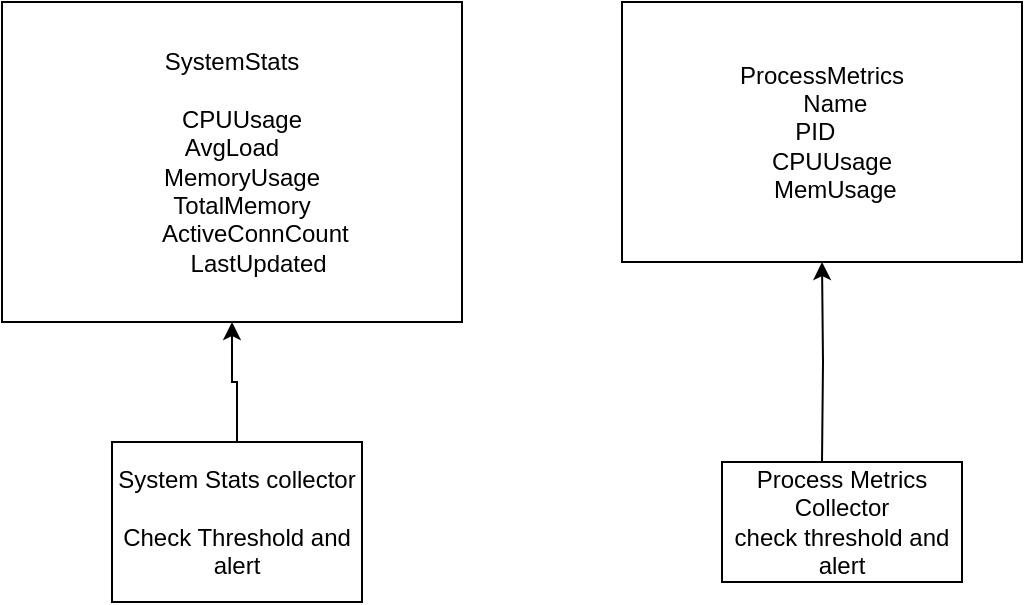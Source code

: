<mxfile version="26.0.10">
  <diagram name="Page-1" id="v3wMHnHAUpqD0Wh_0gUb">
    <mxGraphModel dx="1120" dy="426" grid="1" gridSize="10" guides="1" tooltips="1" connect="1" arrows="1" fold="1" page="1" pageScale="1" pageWidth="827" pageHeight="1169" math="0" shadow="0">
      <root>
        <mxCell id="0" />
        <mxCell id="1" parent="0" />
        <mxCell id="hS9t82RAx5mJK3vD29VK-1" value="SystemStats&lt;div&gt;&lt;br&gt;&lt;div&gt;&lt;div&gt;&amp;nbsp; &amp;nbsp; &amp;nbsp; CPUUsage&amp;nbsp; &amp;nbsp;&lt;/div&gt;&lt;div&gt;AvgLoad&lt;/div&gt;&lt;div&gt;&lt;span style=&quot;white-space: normal;&quot;&gt;&lt;span style=&quot;white-space:pre&quot;&gt;&#x9;&lt;/span&gt;MemoryUsage&amp;nbsp; &amp;nbsp; &amp;nbsp;&lt;/span&gt;&lt;/div&gt;&lt;div&gt;&lt;span style=&quot;white-space: normal;&quot;&gt;&lt;span style=&quot;white-space:pre&quot;&gt;&#x9;&lt;/span&gt;TotalMemory&amp;nbsp; &amp;nbsp; &amp;nbsp;&lt;/span&gt;&lt;/div&gt;&lt;div&gt;&lt;span style=&quot;white-space: normal;&quot;&gt;&lt;span style=&quot;white-space:pre&quot;&gt;&#x9;&lt;/span&gt;ActiveConnCount&amp;nbsp;&lt;/span&gt;&lt;/div&gt;&lt;div&gt;&lt;span style=&quot;white-space: normal;&quot;&gt;&lt;span style=&quot;white-space:pre&quot;&gt;&#x9;&lt;/span&gt;LastUpdated&lt;/span&gt;&lt;/div&gt;&lt;/div&gt;&lt;/div&gt;" style="rounded=0;whiteSpace=wrap;html=1;" vertex="1" parent="1">
          <mxGeometry x="130" y="110" width="230" height="160" as="geometry" />
        </mxCell>
        <mxCell id="hS9t82RAx5mJK3vD29VK-4" value="" style="edgeStyle=orthogonalEdgeStyle;rounded=0;orthogonalLoop=1;jettySize=auto;html=1;" edge="1" parent="1" source="hS9t82RAx5mJK3vD29VK-2" target="hS9t82RAx5mJK3vD29VK-1">
          <mxGeometry relative="1" as="geometry" />
        </mxCell>
        <mxCell id="hS9t82RAx5mJK3vD29VK-2" value="System Stats collector&lt;br&gt;&lt;br&gt;Check Threshold and alert" style="rounded=0;whiteSpace=wrap;html=1;" vertex="1" parent="1">
          <mxGeometry x="185" y="330" width="125" height="80" as="geometry" />
        </mxCell>
        <mxCell id="hS9t82RAx5mJK3vD29VK-3" value="ProcessMetrics&#xa;    Name&#xa;    PID      &#xa;    CPUUsage &#xa;    MemUsage" style="rounded=0;whiteSpace=wrap;html=1;" vertex="1" parent="1">
          <mxGeometry x="440" y="110" width="200" height="130" as="geometry" />
        </mxCell>
        <mxCell id="hS9t82RAx5mJK3vD29VK-6" value="" style="edgeStyle=orthogonalEdgeStyle;rounded=0;orthogonalLoop=1;jettySize=auto;html=1;" edge="1" parent="1" target="hS9t82RAx5mJK3vD29VK-3">
          <mxGeometry relative="1" as="geometry">
            <mxPoint x="540" y="340" as="sourcePoint" />
          </mxGeometry>
        </mxCell>
        <mxCell id="hS9t82RAx5mJK3vD29VK-8" value="&lt;span style=&quot;text-align: left;&quot;&gt;Process Metrics Collector&lt;/span&gt;&lt;br style=&quot;padding: 0px; margin: 0px; text-align: left;&quot;&gt;&lt;span style=&quot;text-align: left;&quot;&gt;check threshold and alert&lt;/span&gt;" style="rounded=0;whiteSpace=wrap;html=1;" vertex="1" parent="1">
          <mxGeometry x="490" y="340" width="120" height="60" as="geometry" />
        </mxCell>
      </root>
    </mxGraphModel>
  </diagram>
</mxfile>

